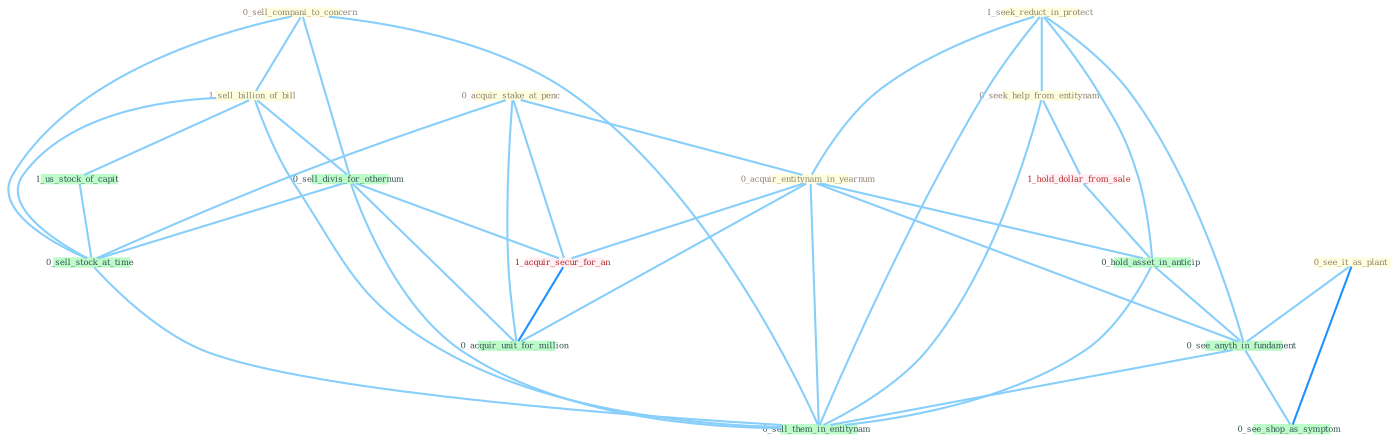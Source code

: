 Graph G{ 
    node
    [shape=polygon,style=filled,width=.5,height=.06,color="#BDFCC9",fixedsize=true,fontsize=4,
    fontcolor="#2f4f4f"];
    {node
    [color="#ffffe0", fontcolor="#8b7d6b"] "0_acquir_stake_at_penc " "0_sell_compani_to_concern " "1_seek_reduct_in_protect " "1_sell_billion_of_bill " "0_see_it_as_plant " "0_seek_help_from_entitynam " "0_acquir_entitynam_in_yearnum "}
{node [color="#fff0f5", fontcolor="#b22222"] "1_acquir_secur_for_an " "1_hold_dollar_from_sale "}
edge [color="#B0E2FF"];

	"0_acquir_stake_at_penc " -- "0_acquir_entitynam_in_yearnum " [w="1", color="#87cefa" ];
	"0_acquir_stake_at_penc " -- "1_acquir_secur_for_an " [w="1", color="#87cefa" ];
	"0_acquir_stake_at_penc " -- "0_sell_stock_at_time " [w="1", color="#87cefa" ];
	"0_acquir_stake_at_penc " -- "0_acquir_unit_for_million " [w="1", color="#87cefa" ];
	"0_sell_compani_to_concern " -- "1_sell_billion_of_bill " [w="1", color="#87cefa" ];
	"0_sell_compani_to_concern " -- "0_sell_divis_for_othernum " [w="1", color="#87cefa" ];
	"0_sell_compani_to_concern " -- "0_sell_stock_at_time " [w="1", color="#87cefa" ];
	"0_sell_compani_to_concern " -- "0_sell_them_in_entitynam " [w="1", color="#87cefa" ];
	"1_seek_reduct_in_protect " -- "0_seek_help_from_entitynam " [w="1", color="#87cefa" ];
	"1_seek_reduct_in_protect " -- "0_acquir_entitynam_in_yearnum " [w="1", color="#87cefa" ];
	"1_seek_reduct_in_protect " -- "0_hold_asset_in_anticip " [w="1", color="#87cefa" ];
	"1_seek_reduct_in_protect " -- "0_see_anyth_in_fundament " [w="1", color="#87cefa" ];
	"1_seek_reduct_in_protect " -- "0_sell_them_in_entitynam " [w="1", color="#87cefa" ];
	"1_sell_billion_of_bill " -- "0_sell_divis_for_othernum " [w="1", color="#87cefa" ];
	"1_sell_billion_of_bill " -- "1_us_stock_of_capit " [w="1", color="#87cefa" ];
	"1_sell_billion_of_bill " -- "0_sell_stock_at_time " [w="1", color="#87cefa" ];
	"1_sell_billion_of_bill " -- "0_sell_them_in_entitynam " [w="1", color="#87cefa" ];
	"0_see_it_as_plant " -- "0_see_anyth_in_fundament " [w="1", color="#87cefa" ];
	"0_see_it_as_plant " -- "0_see_shop_as_symptom " [w="2", color="#1e90ff" , len=0.8];
	"0_seek_help_from_entitynam " -- "1_hold_dollar_from_sale " [w="1", color="#87cefa" ];
	"0_seek_help_from_entitynam " -- "0_sell_them_in_entitynam " [w="1", color="#87cefa" ];
	"0_acquir_entitynam_in_yearnum " -- "1_acquir_secur_for_an " [w="1", color="#87cefa" ];
	"0_acquir_entitynam_in_yearnum " -- "0_hold_asset_in_anticip " [w="1", color="#87cefa" ];
	"0_acquir_entitynam_in_yearnum " -- "0_see_anyth_in_fundament " [w="1", color="#87cefa" ];
	"0_acquir_entitynam_in_yearnum " -- "0_acquir_unit_for_million " [w="1", color="#87cefa" ];
	"0_acquir_entitynam_in_yearnum " -- "0_sell_them_in_entitynam " [w="1", color="#87cefa" ];
	"0_sell_divis_for_othernum " -- "1_acquir_secur_for_an " [w="1", color="#87cefa" ];
	"0_sell_divis_for_othernum " -- "0_sell_stock_at_time " [w="1", color="#87cefa" ];
	"0_sell_divis_for_othernum " -- "0_acquir_unit_for_million " [w="1", color="#87cefa" ];
	"0_sell_divis_for_othernum " -- "0_sell_them_in_entitynam " [w="1", color="#87cefa" ];
	"1_acquir_secur_for_an " -- "0_acquir_unit_for_million " [w="2", color="#1e90ff" , len=0.8];
	"1_us_stock_of_capit " -- "0_sell_stock_at_time " [w="1", color="#87cefa" ];
	"1_hold_dollar_from_sale " -- "0_hold_asset_in_anticip " [w="1", color="#87cefa" ];
	"0_hold_asset_in_anticip " -- "0_see_anyth_in_fundament " [w="1", color="#87cefa" ];
	"0_hold_asset_in_anticip " -- "0_sell_them_in_entitynam " [w="1", color="#87cefa" ];
	"0_sell_stock_at_time " -- "0_sell_them_in_entitynam " [w="1", color="#87cefa" ];
	"0_see_anyth_in_fundament " -- "0_see_shop_as_symptom " [w="1", color="#87cefa" ];
	"0_see_anyth_in_fundament " -- "0_sell_them_in_entitynam " [w="1", color="#87cefa" ];
}